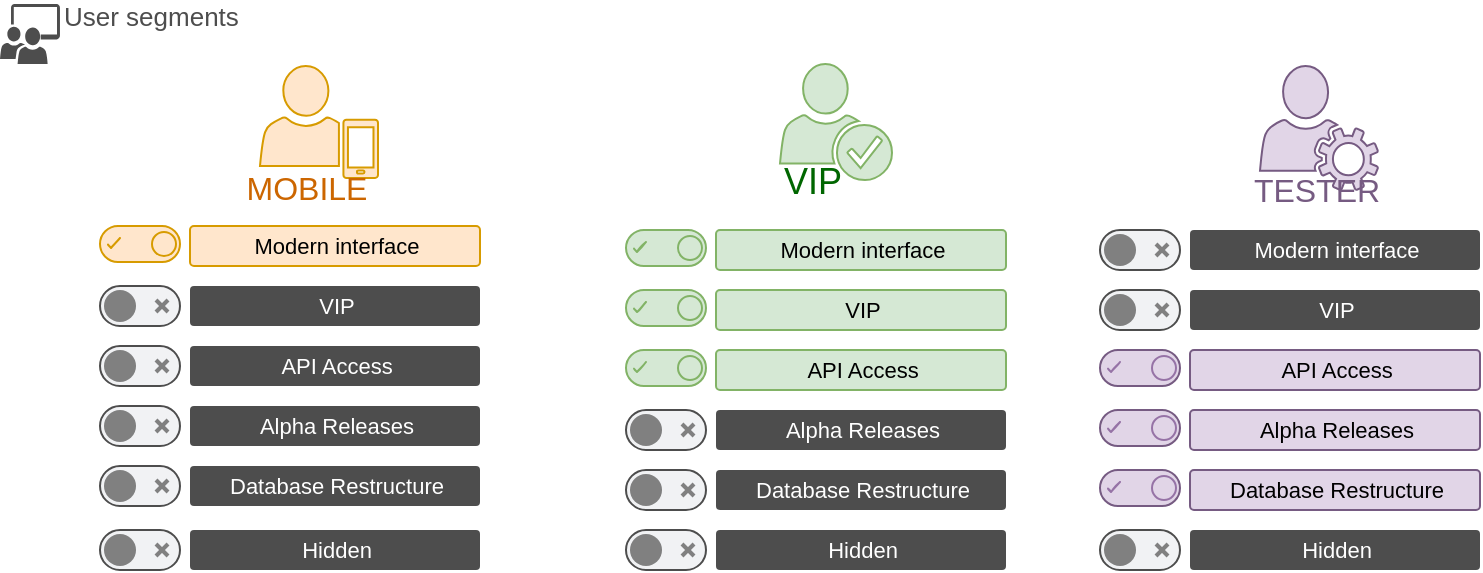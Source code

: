 <mxfile version="20.8.10" type="device"><diagram id="C22Zyo9x9_IkmYV2H3KQ" name="feature-flag-toggles"><mxGraphModel dx="684" dy="813" grid="1" gridSize="10" guides="1" tooltips="1" connect="1" arrows="1" fold="1" page="0" pageScale="1" pageWidth="827" pageHeight="1169" math="0" shadow="0"><root><mxCell id="0"/><mxCell id="1" parent="0"/><mxCell id="Y4RY1TbXBnviv-8IcJPs-9" value="API Access" style="rounded=1;arcSize=10;fillColor=#4D4D4D;strokeColor=none;html=1;fontSize=11;align=center;fontColor=#ffffff;fontStyle=0;fontSize=11;sketch=0;hachureGap=4;pointerEvents=0;fontFamily=Helvetica;" parent="1" vertex="1"><mxGeometry x="795" y="528" width="145" height="20" as="geometry"/></mxCell><mxCell id="Y4RY1TbXBnviv-8IcJPs-13" value="Alpha Releases" style="rounded=1;arcSize=10;fillColor=#4D4D4D;strokeColor=none;html=1;fontSize=11;align=center;fontColor=#ffffff;fontStyle=0;fontSize=11;sketch=0;hachureGap=4;pointerEvents=0;fontFamily=Helvetica;" parent="1" vertex="1"><mxGeometry x="795" y="558" width="145" height="20" as="geometry"/></mxCell><mxCell id="Y4RY1TbXBnviv-8IcJPs-17" value="VIP" style="rounded=1;arcSize=10;fillColor=#4D4D4D;strokeColor=none;html=1;fontSize=11;align=center;fontColor=#ffffff;fontStyle=0;fontSize=11;sketch=0;hachureGap=4;pointerEvents=0;fontFamily=Helvetica;" parent="1" vertex="1"><mxGeometry x="795" y="498" width="145" height="20" as="geometry"/></mxCell><mxCell id="Y4RY1TbXBnviv-8IcJPs-21" value="Database Restructure" style="rounded=1;arcSize=10;fillColor=#4D4D4D;strokeColor=none;html=1;fontSize=11;align=center;fontColor=#ffffff;fontStyle=0;fontSize=11;sketch=0;hachureGap=4;pointerEvents=0;fontFamily=Helvetica;" parent="1" vertex="1"><mxGeometry x="795" y="588" width="145" height="20" as="geometry"/></mxCell><mxCell id="Y4RY1TbXBnviv-8IcJPs-22" value="" style="fillColor=#ffe6cc;strokeColor=#d79b00;rounded=1;arcSize=50;sketch=0;hachureGap=4;pointerEvents=0;fontFamily=Helvetica;fontSize=20;" parent="1" vertex="1"><mxGeometry x="750" y="468" width="40" height="18" as="geometry"/></mxCell><mxCell id="Y4RY1TbXBnviv-8IcJPs-23" value="" style="shape=ellipse;strokeColor=#d79b00;fillColor=#ffe6cc;sketch=0;hachureGap=4;pointerEvents=0;fontFamily=Helvetica;fontSize=20;" parent="Y4RY1TbXBnviv-8IcJPs-22" vertex="1"><mxGeometry x="1" y="0.5" width="12" height="12" relative="1" as="geometry"><mxPoint x="-14" y="-6" as="offset"/></mxGeometry></mxCell><mxCell id="Y4RY1TbXBnviv-8IcJPs-24" value="" style="html=1;shadow=0;dashed=0;shape=mxgraph.atlassian.check;strokeColor=#d79b00;sketch=1;hachureGap=4;pointerEvents=0;fontFamily=Helvetica;fontSize=20;fillColor=#ffe6cc;" parent="Y4RY1TbXBnviv-8IcJPs-22" vertex="1"><mxGeometry y="0.5" width="6" height="5" relative="1" as="geometry"><mxPoint x="4" y="-3" as="offset"/></mxGeometry></mxCell><mxCell id="Y4RY1TbXBnviv-8IcJPs-25" value="Modern interface" style="rounded=1;arcSize=10;fillColor=#ffe6cc;strokeColor=#d79b00;html=1;fontSize=11;align=center;fontStyle=0;fontSize=11;sketch=0;hachureGap=4;pointerEvents=0;fontFamily=Helvetica;" parent="1" vertex="1"><mxGeometry x="795" y="468" width="145" height="20" as="geometry"/></mxCell><mxCell id="Y4RY1TbXBnviv-8IcJPs-26" value="MOBILE" style="sketch=0;pointerEvents=1;shadow=0;dashed=0;html=1;strokeColor=#d79b00;fillColor=#ffe6cc;labelPosition=center;verticalLabelPosition=bottom;verticalAlign=middle;outlineConnect=0;align=center;shape=mxgraph.office.users.mobile_user;fontSize=16;fontFamily=Helvetica;rounded=1;arcSize=50;hachureGap=4;spacingBottom=47;spacingRight=13;fontColor=#CC6600;" parent="1" vertex="1"><mxGeometry x="830" y="388" width="59" height="56" as="geometry"/></mxCell><mxCell id="Y4RY1TbXBnviv-8IcJPs-27" value="" style="fillColor=#e1d5e7;strokeColor=#765B82;rounded=1;arcSize=50;sketch=0;hachureGap=4;pointerEvents=0;fontFamily=Helvetica;fontSize=20;" parent="1" vertex="1"><mxGeometry x="1250" y="530" width="40" height="18" as="geometry"/></mxCell><mxCell id="Y4RY1TbXBnviv-8IcJPs-28" value="" style="shape=ellipse;strokeColor=#9673a6;fillColor=#e1d5e7;sketch=0;hachureGap=4;pointerEvents=0;fontFamily=Helvetica;fontSize=20;" parent="Y4RY1TbXBnviv-8IcJPs-27" vertex="1"><mxGeometry x="1" y="0.5" width="12" height="12" relative="1" as="geometry"><mxPoint x="-14" y="-6" as="offset"/></mxGeometry></mxCell><mxCell id="Y4RY1TbXBnviv-8IcJPs-29" value="" style="html=1;shadow=0;dashed=0;shape=mxgraph.atlassian.check;strokeColor=#9673a6;sketch=1;hachureGap=4;pointerEvents=0;fontFamily=Helvetica;fontSize=20;fillColor=#e1d5e7;" parent="Y4RY1TbXBnviv-8IcJPs-27" vertex="1"><mxGeometry y="0.5" width="6" height="5" relative="1" as="geometry"><mxPoint x="4" y="-3" as="offset"/></mxGeometry></mxCell><mxCell id="Y4RY1TbXBnviv-8IcJPs-30" value="API Access" style="rounded=1;arcSize=10;fillColor=#e1d5e7;strokeColor=#765B82;html=1;fontSize=11;align=center;fontStyle=0;fontSize=11;sketch=0;hachureGap=4;pointerEvents=0;fontFamily=Helvetica;" parent="1" vertex="1"><mxGeometry x="1295" y="530" width="145" height="20" as="geometry"/></mxCell><mxCell id="Y4RY1TbXBnviv-8IcJPs-34" value="Alpha Releases" style="rounded=1;arcSize=10;fillColor=#e1d5e7;strokeColor=#765B82;html=1;fontSize=11;align=center;fontStyle=0;fontSize=11;sketch=0;hachureGap=4;pointerEvents=0;fontFamily=Helvetica;" parent="1" vertex="1"><mxGeometry x="1295" y="560" width="145" height="20" as="geometry"/></mxCell><mxCell id="Y4RY1TbXBnviv-8IcJPs-35" value="" style="fillColor=#e1d5e7;strokeColor=#765B82;rounded=1;arcSize=50;sketch=0;hachureGap=4;pointerEvents=0;fontFamily=Helvetica;fontSize=20;" parent="1" vertex="1"><mxGeometry x="1250" y="590" width="40" height="18" as="geometry"/></mxCell><mxCell id="Y4RY1TbXBnviv-8IcJPs-36" value="" style="shape=ellipse;strokeColor=#9673a6;fillColor=#e1d5e7;sketch=0;hachureGap=4;pointerEvents=0;fontFamily=Helvetica;fontSize=20;" parent="Y4RY1TbXBnviv-8IcJPs-35" vertex="1"><mxGeometry x="1" y="0.5" width="12" height="12" relative="1" as="geometry"><mxPoint x="-14" y="-6" as="offset"/></mxGeometry></mxCell><mxCell id="Y4RY1TbXBnviv-8IcJPs-37" value="" style="html=1;shadow=0;dashed=0;shape=mxgraph.atlassian.check;strokeColor=#9673a6;sketch=1;hachureGap=4;pointerEvents=0;fontFamily=Helvetica;fontSize=20;fillColor=#e1d5e7;" parent="Y4RY1TbXBnviv-8IcJPs-35" vertex="1"><mxGeometry y="0.5" width="6" height="5" relative="1" as="geometry"><mxPoint x="4" y="-3" as="offset"/></mxGeometry></mxCell><mxCell id="Y4RY1TbXBnviv-8IcJPs-38" value="VIP" style="rounded=1;arcSize=10;fillColor=#4D4D4D;strokeColor=none;html=1;fontSize=11;align=center;fontColor=#ffffff;fontStyle=0;fontSize=11;sketch=0;hachureGap=4;pointerEvents=0;fontFamily=Helvetica;" parent="1" vertex="1"><mxGeometry x="1295" y="500" width="145" height="20" as="geometry"/></mxCell><mxCell id="Y4RY1TbXBnviv-8IcJPs-42" value="Database Restructure" style="rounded=1;arcSize=10;fillColor=#e1d5e7;strokeColor=#765B82;html=1;fontSize=11;align=center;fontStyle=0;fontSize=11;sketch=0;hachureGap=4;pointerEvents=0;fontFamily=Helvetica;" parent="1" vertex="1"><mxGeometry x="1295" y="590" width="145" height="20" as="geometry"/></mxCell><mxCell id="Y4RY1TbXBnviv-8IcJPs-43" value="" style="fillColor=#e1d5e7;strokeColor=#765B82;rounded=1;arcSize=50;sketch=0;hachureGap=4;pointerEvents=0;fontFamily=Helvetica;fontSize=20;" parent="1" vertex="1"><mxGeometry x="1250" y="560" width="40" height="18" as="geometry"/></mxCell><mxCell id="Y4RY1TbXBnviv-8IcJPs-44" value="" style="shape=ellipse;strokeColor=#9673a6;fillColor=#e1d5e7;sketch=0;hachureGap=4;pointerEvents=0;fontFamily=Helvetica;fontSize=20;" parent="Y4RY1TbXBnviv-8IcJPs-43" vertex="1"><mxGeometry x="1" y="0.5" width="12" height="12" relative="1" as="geometry"><mxPoint x="-14" y="-6" as="offset"/></mxGeometry></mxCell><mxCell id="Y4RY1TbXBnviv-8IcJPs-45" value="" style="html=1;shadow=0;dashed=0;shape=mxgraph.atlassian.check;strokeColor=#9673a6;sketch=1;hachureGap=4;pointerEvents=0;fontFamily=Helvetica;fontSize=20;fillColor=#e1d5e7;" parent="Y4RY1TbXBnviv-8IcJPs-43" vertex="1"><mxGeometry y="0.5" width="6" height="5" relative="1" as="geometry"><mxPoint x="4" y="-3" as="offset"/></mxGeometry></mxCell><mxCell id="Y4RY1TbXBnviv-8IcJPs-46" value="Modern interface" style="rounded=1;arcSize=10;fillColor=#4D4D4D;strokeColor=none;html=1;fontSize=11;align=center;fontColor=#ffffff;fontStyle=0;fontSize=11;sketch=0;hachureGap=4;pointerEvents=0;fontFamily=Helvetica;" parent="1" vertex="1"><mxGeometry x="1295" y="470" width="145" height="20" as="geometry"/></mxCell><mxCell id="Y4RY1TbXBnviv-8IcJPs-48" value="TESTER" style="sketch=0;pointerEvents=1;shadow=0;dashed=0;html=1;strokeColor=#765B82;fillColor=#e1d5e7;labelPosition=center;verticalLabelPosition=bottom;verticalAlign=middle;outlineConnect=0;align=center;shape=mxgraph.office.services.user_services;fontSize=16;fontFamily=Helvetica;rounded=1;arcSize=10;hachureGap=4;fontStyle=0;spacingBottom=62;spacingRight=4;fontColor=#765B82;" parent="1" vertex="1"><mxGeometry x="1330" y="388" width="59" height="62" as="geometry"/></mxCell><mxCell id="Y4RY1TbXBnviv-8IcJPs-49" value="VIP" style="sketch=0;pointerEvents=1;shadow=0;dashed=0;html=1;strokeColor=#82b366;fillColor=#d5e8d4;labelPosition=center;verticalLabelPosition=bottom;verticalAlign=middle;outlineConnect=0;align=center;shape=mxgraph.office.users.credentials;fontSize=18;fontFamily=Helvetica;rounded=1;arcSize=10;hachureGap=4;fontStyle=0;spacingBottom=56;spacingRight=24;fontColor=#006600;" parent="1" vertex="1"><mxGeometry x="1090" y="387" width="56" height="58" as="geometry"/></mxCell><mxCell id="Y4RY1TbXBnviv-8IcJPs-53" value="API Access" style="rounded=1;arcSize=10;fillColor=#d5e8d4;strokeColor=#82b366;html=1;fontSize=11;align=center;fontStyle=0;fontSize=11;sketch=0;hachureGap=4;pointerEvents=0;fontFamily=Helvetica;" parent="1" vertex="1"><mxGeometry x="1058" y="530" width="145" height="20" as="geometry"/></mxCell><mxCell id="Y4RY1TbXBnviv-8IcJPs-57" value="Alpha Releases" style="rounded=1;arcSize=10;fillColor=#4D4D4D;strokeColor=none;html=1;fontSize=11;align=center;fontColor=#ffffff;fontStyle=0;fontSize=11;sketch=0;hachureGap=4;pointerEvents=0;fontFamily=Helvetica;" parent="1" vertex="1"><mxGeometry x="1058" y="560" width="145" height="20" as="geometry"/></mxCell><mxCell id="Y4RY1TbXBnviv-8IcJPs-58" value="" style="fillColor=#d5e8d4;strokeColor=#82b366;rounded=1;arcSize=50;sketch=0;hachureGap=4;pointerEvents=0;fontFamily=Helvetica;fontSize=20;" parent="1" vertex="1"><mxGeometry x="1013" y="500" width="40" height="18" as="geometry"/></mxCell><mxCell id="Y4RY1TbXBnviv-8IcJPs-59" value="" style="shape=ellipse;strokeColor=#82b366;fillColor=#d5e8d4;sketch=0;hachureGap=4;pointerEvents=0;fontFamily=Helvetica;fontSize=20;" parent="Y4RY1TbXBnviv-8IcJPs-58" vertex="1"><mxGeometry x="1" y="0.5" width="12" height="12" relative="1" as="geometry"><mxPoint x="-14" y="-6" as="offset"/></mxGeometry></mxCell><mxCell id="Y4RY1TbXBnviv-8IcJPs-60" value="" style="html=1;shadow=0;dashed=0;shape=mxgraph.atlassian.check;strokeColor=#82b366;sketch=1;hachureGap=4;pointerEvents=0;fontFamily=Helvetica;fontSize=20;fillColor=#d5e8d4;" parent="Y4RY1TbXBnviv-8IcJPs-58" vertex="1"><mxGeometry y="0.5" width="6" height="5" relative="1" as="geometry"><mxPoint x="4" y="-3" as="offset"/></mxGeometry></mxCell><mxCell id="Y4RY1TbXBnviv-8IcJPs-61" value="VIP" style="rounded=1;arcSize=10;fillColor=#d5e8d4;strokeColor=#82b366;html=1;fontSize=11;align=center;fontStyle=0;fontSize=11;sketch=0;hachureGap=4;pointerEvents=0;fontFamily=Helvetica;" parent="1" vertex="1"><mxGeometry x="1058" y="500" width="145" height="20" as="geometry"/></mxCell><mxCell id="Y4RY1TbXBnviv-8IcJPs-65" value="Database Restructure" style="rounded=1;arcSize=10;fillColor=#4D4D4D;strokeColor=none;html=1;fontSize=11;align=center;fontColor=#ffffff;fontStyle=0;fontSize=11;sketch=0;hachureGap=4;pointerEvents=0;fontFamily=Helvetica;" parent="1" vertex="1"><mxGeometry x="1058" y="590" width="145" height="20" as="geometry"/></mxCell><mxCell id="Y4RY1TbXBnviv-8IcJPs-66" value="" style="fillColor=#d5e8d4;strokeColor=#82b366;rounded=1;arcSize=50;sketch=0;hachureGap=4;pointerEvents=0;fontFamily=Helvetica;fontSize=20;" parent="1" vertex="1"><mxGeometry x="1013" y="470" width="40" height="18" as="geometry"/></mxCell><mxCell id="Y4RY1TbXBnviv-8IcJPs-67" value="" style="shape=ellipse;strokeColor=#82b366;fillColor=#d5e8d4;sketch=0;hachureGap=4;pointerEvents=0;fontFamily=Helvetica;fontSize=20;" parent="Y4RY1TbXBnviv-8IcJPs-66" vertex="1"><mxGeometry x="1" y="0.5" width="12" height="12" relative="1" as="geometry"><mxPoint x="-14" y="-6" as="offset"/></mxGeometry></mxCell><mxCell id="Y4RY1TbXBnviv-8IcJPs-68" value="" style="html=1;shadow=0;dashed=0;shape=mxgraph.atlassian.check;strokeColor=#82b366;sketch=1;hachureGap=4;pointerEvents=0;fontFamily=Helvetica;fontSize=20;fillColor=#d5e8d4;" parent="Y4RY1TbXBnviv-8IcJPs-66" vertex="1"><mxGeometry y="0.5" width="6" height="5" relative="1" as="geometry"><mxPoint x="4" y="-3" as="offset"/></mxGeometry></mxCell><mxCell id="Y4RY1TbXBnviv-8IcJPs-69" value="Modern interface" style="rounded=1;arcSize=10;fillColor=#d5e8d4;strokeColor=#82b366;html=1;fontSize=11;align=center;fontStyle=0;fontSize=11;sketch=0;hachureGap=4;pointerEvents=0;fontFamily=Helvetica;" parent="1" vertex="1"><mxGeometry x="1058" y="470" width="145" height="20" as="geometry"/></mxCell><mxCell id="Y4RY1TbXBnviv-8IcJPs-73" value="" style="fillColor=#F1F2F4;strokeColor=#4D4D4D;rounded=1;arcSize=50;sketch=0;hachureGap=4;pointerEvents=0;fontFamily=Helvetica;fontSize=20;" parent="1" vertex="1"><mxGeometry x="750" y="498" width="40" height="20" as="geometry"/></mxCell><mxCell id="Y4RY1TbXBnviv-8IcJPs-74" value="" style="shape=ellipse;strokeColor=none;fillColor=#808080;sketch=0;hachureGap=4;pointerEvents=0;fontFamily=Helvetica;fontSize=20;" parent="Y4RY1TbXBnviv-8IcJPs-73" vertex="1"><mxGeometry y="0.5" width="16" height="16" relative="1" as="geometry"><mxPoint x="2" y="-8" as="offset"/></mxGeometry></mxCell><mxCell id="Y4RY1TbXBnviv-8IcJPs-75" value="" style="html=1;shadow=0;dashed=0;shape=mxgraph.atlassian.x;strokeColor=#808080;strokeWidth=2;sketch=0;hachureGap=4;pointerEvents=0;fontFamily=Helvetica;fontSize=20;" parent="Y4RY1TbXBnviv-8IcJPs-73" vertex="1"><mxGeometry x="1" y="0.5" width="6" height="6" relative="1" as="geometry"><mxPoint x="-12" y="-3" as="offset"/></mxGeometry></mxCell><mxCell id="Y4RY1TbXBnviv-8IcJPs-76" value="" style="fillColor=#d5e8d4;strokeColor=#82b366;rounded=1;arcSize=50;sketch=0;hachureGap=4;pointerEvents=0;fontFamily=Helvetica;fontSize=20;" parent="1" vertex="1"><mxGeometry x="1013" y="530" width="40" height="18" as="geometry"/></mxCell><mxCell id="Y4RY1TbXBnviv-8IcJPs-77" value="" style="shape=ellipse;strokeColor=#82b366;fillColor=#d5e8d4;sketch=0;hachureGap=4;pointerEvents=0;fontFamily=Helvetica;fontSize=20;" parent="Y4RY1TbXBnviv-8IcJPs-76" vertex="1"><mxGeometry x="1" y="0.5" width="12" height="12" relative="1" as="geometry"><mxPoint x="-14" y="-6" as="offset"/></mxGeometry></mxCell><mxCell id="Y4RY1TbXBnviv-8IcJPs-78" value="" style="html=1;shadow=0;dashed=0;shape=mxgraph.atlassian.check;strokeColor=#82b366;sketch=1;hachureGap=4;pointerEvents=0;fontFamily=Helvetica;fontSize=20;fillColor=#d5e8d4;" parent="Y4RY1TbXBnviv-8IcJPs-76" vertex="1"><mxGeometry y="0.5" width="6" height="5" relative="1" as="geometry"><mxPoint x="4" y="-3" as="offset"/></mxGeometry></mxCell><mxCell id="Y4RY1TbXBnviv-8IcJPs-85" value="Hidden" style="rounded=1;arcSize=10;fillColor=#4D4D4D;strokeColor=none;html=1;fontSize=11;align=center;fontColor=#ffffff;fontStyle=0;fontSize=11;sketch=0;hachureGap=4;pointerEvents=0;fontFamily=Helvetica;" parent="1" vertex="1"><mxGeometry x="795" y="620" width="145" height="20" as="geometry"/></mxCell><mxCell id="Y4RY1TbXBnviv-8IcJPs-89" value="Hidden" style="rounded=1;arcSize=10;fillColor=#4D4D4D;strokeColor=none;html=1;fontSize=11;align=center;fontColor=#ffffff;fontStyle=0;fontSize=11;sketch=0;hachureGap=4;pointerEvents=0;fontFamily=Helvetica;" parent="1" vertex="1"><mxGeometry x="1058" y="620" width="145" height="20" as="geometry"/></mxCell><mxCell id="Y4RY1TbXBnviv-8IcJPs-93" value="Hidden" style="rounded=1;arcSize=10;fillColor=#4D4D4D;strokeColor=none;html=1;fontSize=11;align=center;fontColor=#ffffff;fontStyle=0;fontSize=11;sketch=0;hachureGap=4;pointerEvents=0;fontFamily=Helvetica;" parent="1" vertex="1"><mxGeometry x="1295" y="620" width="145" height="20" as="geometry"/></mxCell><mxCell id="Y4RY1TbXBnviv-8IcJPs-94" value="User segments" style="sketch=0;pointerEvents=1;shadow=0;dashed=0;html=1;strokeColor=none;labelPosition=right;verticalLabelPosition=middle;verticalAlign=middle;align=left;fillColor=#4D4D4D;shape=mxgraph.mscae.intune.groups;fontSize=13;horizontal=1;spacingBottom=18;fontColor=#4D4D4D;fontFamily=Helvetica;" parent="1" vertex="1"><mxGeometry x="700" y="357" width="30" height="30" as="geometry"/></mxCell><mxCell id="5uVzSGbQ8ZnTRnOjXIsV-6" value="" style="fillColor=#F1F2F4;strokeColor=#4D4D4D;rounded=1;arcSize=50;sketch=0;hachureGap=4;pointerEvents=0;fontFamily=Helvetica;fontSize=20;" vertex="1" parent="1"><mxGeometry x="750" y="528" width="40" height="20" as="geometry"/></mxCell><mxCell id="5uVzSGbQ8ZnTRnOjXIsV-7" value="" style="shape=ellipse;strokeColor=none;fillColor=#808080;sketch=0;hachureGap=4;pointerEvents=0;fontFamily=Helvetica;fontSize=20;" vertex="1" parent="5uVzSGbQ8ZnTRnOjXIsV-6"><mxGeometry y="0.5" width="16" height="16" relative="1" as="geometry"><mxPoint x="2" y="-8" as="offset"/></mxGeometry></mxCell><mxCell id="5uVzSGbQ8ZnTRnOjXIsV-8" value="" style="html=1;shadow=0;dashed=0;shape=mxgraph.atlassian.x;strokeColor=#808080;strokeWidth=2;sketch=0;hachureGap=4;pointerEvents=0;fontFamily=Helvetica;fontSize=20;" vertex="1" parent="5uVzSGbQ8ZnTRnOjXIsV-6"><mxGeometry x="1" y="0.5" width="6" height="6" relative="1" as="geometry"><mxPoint x="-12" y="-3" as="offset"/></mxGeometry></mxCell><mxCell id="5uVzSGbQ8ZnTRnOjXIsV-11" value="" style="fillColor=#F1F2F4;strokeColor=#4D4D4D;rounded=1;arcSize=50;sketch=0;hachureGap=4;pointerEvents=0;fontFamily=Helvetica;fontSize=20;" vertex="1" parent="1"><mxGeometry x="750" y="558" width="40" height="20" as="geometry"/></mxCell><mxCell id="5uVzSGbQ8ZnTRnOjXIsV-12" value="" style="shape=ellipse;strokeColor=none;fillColor=#808080;sketch=0;hachureGap=4;pointerEvents=0;fontFamily=Helvetica;fontSize=20;" vertex="1" parent="5uVzSGbQ8ZnTRnOjXIsV-11"><mxGeometry y="0.5" width="16" height="16" relative="1" as="geometry"><mxPoint x="2" y="-8" as="offset"/></mxGeometry></mxCell><mxCell id="5uVzSGbQ8ZnTRnOjXIsV-13" value="" style="html=1;shadow=0;dashed=0;shape=mxgraph.atlassian.x;strokeColor=#808080;strokeWidth=2;sketch=0;hachureGap=4;pointerEvents=0;fontFamily=Helvetica;fontSize=20;" vertex="1" parent="5uVzSGbQ8ZnTRnOjXIsV-11"><mxGeometry x="1" y="0.5" width="6" height="6" relative="1" as="geometry"><mxPoint x="-12" y="-3" as="offset"/></mxGeometry></mxCell><mxCell id="5uVzSGbQ8ZnTRnOjXIsV-14" value="" style="fillColor=#F1F2F4;strokeColor=#4D4D4D;rounded=1;arcSize=50;sketch=0;hachureGap=4;pointerEvents=0;fontFamily=Helvetica;fontSize=20;" vertex="1" parent="1"><mxGeometry x="750" y="588" width="40" height="20" as="geometry"/></mxCell><mxCell id="5uVzSGbQ8ZnTRnOjXIsV-15" value="" style="shape=ellipse;strokeColor=none;fillColor=#808080;sketch=0;hachureGap=4;pointerEvents=0;fontFamily=Helvetica;fontSize=20;" vertex="1" parent="5uVzSGbQ8ZnTRnOjXIsV-14"><mxGeometry y="0.5" width="16" height="16" relative="1" as="geometry"><mxPoint x="2" y="-8" as="offset"/></mxGeometry></mxCell><mxCell id="5uVzSGbQ8ZnTRnOjXIsV-16" value="" style="html=1;shadow=0;dashed=0;shape=mxgraph.atlassian.x;strokeColor=#808080;strokeWidth=2;sketch=0;hachureGap=4;pointerEvents=0;fontFamily=Helvetica;fontSize=20;" vertex="1" parent="5uVzSGbQ8ZnTRnOjXIsV-14"><mxGeometry x="1" y="0.5" width="6" height="6" relative="1" as="geometry"><mxPoint x="-12" y="-3" as="offset"/></mxGeometry></mxCell><mxCell id="5uVzSGbQ8ZnTRnOjXIsV-20" value="" style="fillColor=#F1F2F4;strokeColor=#4D4D4D;rounded=1;arcSize=50;sketch=0;hachureGap=4;pointerEvents=0;fontFamily=Helvetica;fontSize=20;" vertex="1" parent="1"><mxGeometry x="750" y="620" width="40" height="20" as="geometry"/></mxCell><mxCell id="5uVzSGbQ8ZnTRnOjXIsV-21" value="" style="shape=ellipse;strokeColor=none;fillColor=#808080;sketch=0;hachureGap=4;pointerEvents=0;fontFamily=Helvetica;fontSize=20;" vertex="1" parent="5uVzSGbQ8ZnTRnOjXIsV-20"><mxGeometry y="0.5" width="16" height="16" relative="1" as="geometry"><mxPoint x="2" y="-8" as="offset"/></mxGeometry></mxCell><mxCell id="5uVzSGbQ8ZnTRnOjXIsV-22" value="" style="html=1;shadow=0;dashed=0;shape=mxgraph.atlassian.x;strokeColor=#808080;strokeWidth=2;sketch=0;hachureGap=4;pointerEvents=0;fontFamily=Helvetica;fontSize=20;" vertex="1" parent="5uVzSGbQ8ZnTRnOjXIsV-20"><mxGeometry x="1" y="0.5" width="6" height="6" relative="1" as="geometry"><mxPoint x="-12" y="-3" as="offset"/></mxGeometry></mxCell><mxCell id="5uVzSGbQ8ZnTRnOjXIsV-23" value="" style="fillColor=#F1F2F4;strokeColor=#4D4D4D;rounded=1;arcSize=50;sketch=0;hachureGap=4;pointerEvents=0;fontFamily=Helvetica;fontSize=20;" vertex="1" parent="1"><mxGeometry x="1013" y="560" width="40" height="20" as="geometry"/></mxCell><mxCell id="5uVzSGbQ8ZnTRnOjXIsV-24" value="" style="shape=ellipse;strokeColor=none;fillColor=#808080;sketch=0;hachureGap=4;pointerEvents=0;fontFamily=Helvetica;fontSize=20;" vertex="1" parent="5uVzSGbQ8ZnTRnOjXIsV-23"><mxGeometry y="0.5" width="16" height="16" relative="1" as="geometry"><mxPoint x="2" y="-8" as="offset"/></mxGeometry></mxCell><mxCell id="5uVzSGbQ8ZnTRnOjXIsV-25" value="" style="html=1;shadow=0;dashed=0;shape=mxgraph.atlassian.x;strokeColor=#808080;strokeWidth=2;sketch=0;hachureGap=4;pointerEvents=0;fontFamily=Helvetica;fontSize=20;" vertex="1" parent="5uVzSGbQ8ZnTRnOjXIsV-23"><mxGeometry x="1" y="0.5" width="6" height="6" relative="1" as="geometry"><mxPoint x="-12" y="-3" as="offset"/></mxGeometry></mxCell><mxCell id="5uVzSGbQ8ZnTRnOjXIsV-26" value="" style="fillColor=#F1F2F4;strokeColor=#4D4D4D;rounded=1;arcSize=50;sketch=0;hachureGap=4;pointerEvents=0;fontFamily=Helvetica;fontSize=20;" vertex="1" parent="1"><mxGeometry x="1013" y="590" width="40" height="20" as="geometry"/></mxCell><mxCell id="5uVzSGbQ8ZnTRnOjXIsV-27" value="" style="shape=ellipse;strokeColor=none;fillColor=#808080;sketch=0;hachureGap=4;pointerEvents=0;fontFamily=Helvetica;fontSize=20;" vertex="1" parent="5uVzSGbQ8ZnTRnOjXIsV-26"><mxGeometry y="0.5" width="16" height="16" relative="1" as="geometry"><mxPoint x="2" y="-8" as="offset"/></mxGeometry></mxCell><mxCell id="5uVzSGbQ8ZnTRnOjXIsV-28" value="" style="html=1;shadow=0;dashed=0;shape=mxgraph.atlassian.x;strokeColor=#808080;strokeWidth=2;sketch=0;hachureGap=4;pointerEvents=0;fontFamily=Helvetica;fontSize=20;" vertex="1" parent="5uVzSGbQ8ZnTRnOjXIsV-26"><mxGeometry x="1" y="0.5" width="6" height="6" relative="1" as="geometry"><mxPoint x="-12" y="-3" as="offset"/></mxGeometry></mxCell><mxCell id="5uVzSGbQ8ZnTRnOjXIsV-29" value="" style="fillColor=#F1F2F4;strokeColor=#4D4D4D;rounded=1;arcSize=50;sketch=0;hachureGap=4;pointerEvents=0;fontFamily=Helvetica;fontSize=20;" vertex="1" parent="1"><mxGeometry x="1013" y="620" width="40" height="20" as="geometry"/></mxCell><mxCell id="5uVzSGbQ8ZnTRnOjXIsV-30" value="" style="shape=ellipse;strokeColor=none;fillColor=#808080;sketch=0;hachureGap=4;pointerEvents=0;fontFamily=Helvetica;fontSize=20;" vertex="1" parent="5uVzSGbQ8ZnTRnOjXIsV-29"><mxGeometry y="0.5" width="16" height="16" relative="1" as="geometry"><mxPoint x="2" y="-8" as="offset"/></mxGeometry></mxCell><mxCell id="5uVzSGbQ8ZnTRnOjXIsV-31" value="" style="html=1;shadow=0;dashed=0;shape=mxgraph.atlassian.x;strokeColor=#808080;strokeWidth=2;sketch=0;hachureGap=4;pointerEvents=0;fontFamily=Helvetica;fontSize=20;" vertex="1" parent="5uVzSGbQ8ZnTRnOjXIsV-29"><mxGeometry x="1" y="0.5" width="6" height="6" relative="1" as="geometry"><mxPoint x="-12" y="-3" as="offset"/></mxGeometry></mxCell><mxCell id="5uVzSGbQ8ZnTRnOjXIsV-32" value="" style="fillColor=#F1F2F4;strokeColor=#4D4D4D;rounded=1;arcSize=50;sketch=0;hachureGap=4;pointerEvents=0;fontFamily=Helvetica;fontSize=20;" vertex="1" parent="1"><mxGeometry x="1250" y="620" width="40" height="20" as="geometry"/></mxCell><mxCell id="5uVzSGbQ8ZnTRnOjXIsV-33" value="" style="shape=ellipse;strokeColor=none;fillColor=#808080;sketch=0;hachureGap=4;pointerEvents=0;fontFamily=Helvetica;fontSize=20;" vertex="1" parent="5uVzSGbQ8ZnTRnOjXIsV-32"><mxGeometry y="0.5" width="16" height="16" relative="1" as="geometry"><mxPoint x="2" y="-8" as="offset"/></mxGeometry></mxCell><mxCell id="5uVzSGbQ8ZnTRnOjXIsV-34" value="" style="html=1;shadow=0;dashed=0;shape=mxgraph.atlassian.x;strokeColor=#808080;strokeWidth=2;sketch=0;hachureGap=4;pointerEvents=0;fontFamily=Helvetica;fontSize=20;" vertex="1" parent="5uVzSGbQ8ZnTRnOjXIsV-32"><mxGeometry x="1" y="0.5" width="6" height="6" relative="1" as="geometry"><mxPoint x="-12" y="-3" as="offset"/></mxGeometry></mxCell><mxCell id="5uVzSGbQ8ZnTRnOjXIsV-35" value="" style="fillColor=#F1F2F4;strokeColor=#4D4D4D;rounded=1;arcSize=50;sketch=0;hachureGap=4;pointerEvents=0;fontFamily=Helvetica;fontSize=20;" vertex="1" parent="1"><mxGeometry x="1250" y="470" width="40" height="20" as="geometry"/></mxCell><mxCell id="5uVzSGbQ8ZnTRnOjXIsV-36" value="" style="shape=ellipse;strokeColor=none;fillColor=#808080;sketch=0;hachureGap=4;pointerEvents=0;fontFamily=Helvetica;fontSize=20;" vertex="1" parent="5uVzSGbQ8ZnTRnOjXIsV-35"><mxGeometry y="0.5" width="16" height="16" relative="1" as="geometry"><mxPoint x="2" y="-8" as="offset"/></mxGeometry></mxCell><mxCell id="5uVzSGbQ8ZnTRnOjXIsV-37" value="" style="html=1;shadow=0;dashed=0;shape=mxgraph.atlassian.x;strokeColor=#808080;strokeWidth=2;sketch=0;hachureGap=4;pointerEvents=0;fontFamily=Helvetica;fontSize=20;" vertex="1" parent="5uVzSGbQ8ZnTRnOjXIsV-35"><mxGeometry x="1" y="0.5" width="6" height="6" relative="1" as="geometry"><mxPoint x="-12" y="-3" as="offset"/></mxGeometry></mxCell><mxCell id="5uVzSGbQ8ZnTRnOjXIsV-38" value="" style="fillColor=#F1F2F4;strokeColor=#4D4D4D;rounded=1;arcSize=50;sketch=0;hachureGap=4;pointerEvents=0;fontFamily=Helvetica;fontSize=20;" vertex="1" parent="1"><mxGeometry x="1250" y="500" width="40" height="20" as="geometry"/></mxCell><mxCell id="5uVzSGbQ8ZnTRnOjXIsV-39" value="" style="shape=ellipse;strokeColor=none;fillColor=#808080;sketch=0;hachureGap=4;pointerEvents=0;fontFamily=Helvetica;fontSize=20;" vertex="1" parent="5uVzSGbQ8ZnTRnOjXIsV-38"><mxGeometry y="0.5" width="16" height="16" relative="1" as="geometry"><mxPoint x="2" y="-8" as="offset"/></mxGeometry></mxCell><mxCell id="5uVzSGbQ8ZnTRnOjXIsV-40" value="" style="html=1;shadow=0;dashed=0;shape=mxgraph.atlassian.x;strokeColor=#808080;strokeWidth=2;sketch=0;hachureGap=4;pointerEvents=0;fontFamily=Helvetica;fontSize=20;" vertex="1" parent="5uVzSGbQ8ZnTRnOjXIsV-38"><mxGeometry x="1" y="0.5" width="6" height="6" relative="1" as="geometry"><mxPoint x="-12" y="-3" as="offset"/></mxGeometry></mxCell></root></mxGraphModel></diagram></mxfile>